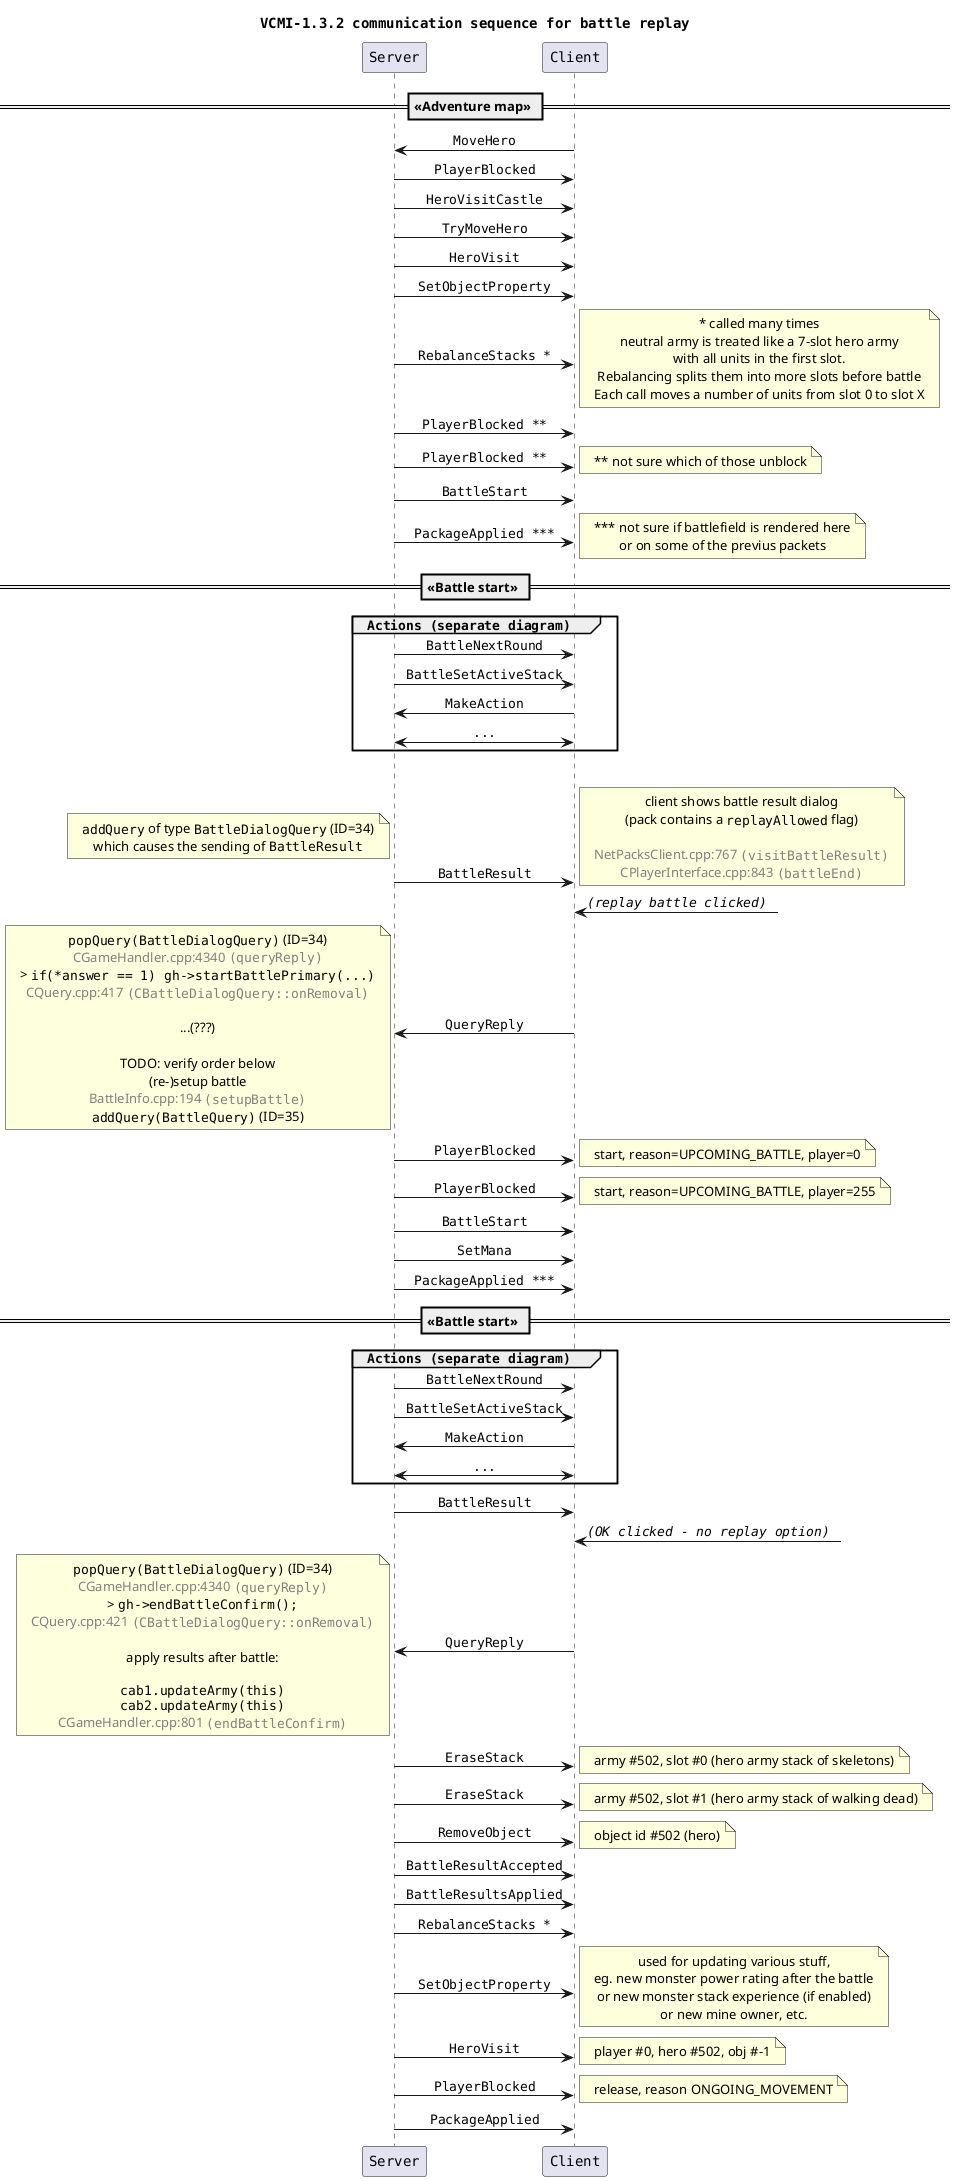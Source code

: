 
@startuml "vcmi-1.32-communication-sequence-battle-replay"

title "VCMI-1.3.2 communication sequence for battle replay"

skinparam DefaultTextAlignment center
skinparam DefaultFontName monospaced
skinparam SequenceDividerFontName SansSerif
skinparam NoteFontName SansSerif

!function $src($loc, $fun)
!return "<font color=gray>"+$loc+" "+"<font:monospaced>("+$fun+")</font>"
!endfunction


participant Server as server
participant Client as client

== << Adventure map >> ==

client -> server: MoveHero
server -> client: PlayerBlocked
server -> client: HeroVisitCastle
server -> client: TryMoveHero
server -> client: HeroVisit
server -> client: SetObjectProperty
server -> client: RebalanceStacks *

note right
~* called many times
neutral army is treated like a 7-slot hero army
with all units in the first slot.
Rebalancing splits them into more slots before battle
Each call moves a number of units from slot 0 to slot X
end note

server -> client: PlayerBlocked **
server -> client: PlayerBlocked **
note right: ~** not sure which of those unblock
server -> client: BattleStart
server -> client: PackageApplied ***
note right
~*** not sure if battlefield is rendered here
or on some of the previus packets
end note

== << Battle start >> ==

group Actions (separate diagram)
  server -> client: BattleNextRound
  server -> client: BattleSetActiveStack
  client -> server: MakeAction
  server <-> client: ...
end
|||
server -> client: BattleResult
note left
""addQuery"" of type ""BattleDialogQuery"" (ID=34)
which causes the sending of ""BattleResult""
end note
note right
client shows battle result dialog
(pack contains a ""replayAllowed"" flag)

$src("NetPacksClient.cpp:767", "visitBattleResult")
$src("CPlayerInterface.cpp:843", "battleEnd")
end note

client <-? : //(replay battle clicked)//
client -> server : QueryReply
note left
""popQuery(BattleDialogQuery)"" (ID=34)
$src("CGameHandler.cpp:4340", "queryReply")
> ""if(*answer == 1) gh->startBattlePrimary(...)""
$src("CQuery.cpp:417", "CBattleDialogQuery::onRemoval")

...(???)

TODO: verify order below
(re-)setup battle
$src("BattleInfo.cpp:194", "setupBattle")
""addQuery(BattleQuery)"" (ID=35)
end note

server -> client : PlayerBlocked
note right: start, reason=UPCOMING_BATTLE, player=0
server -> client : PlayerBlocked
note right: start, reason=UPCOMING_BATTLE, player=255
server -> client : BattleStart

server -> client : SetMana
server -> client : PackageApplied ***

== << Battle start >> ==

group Actions (separate diagram)
  server -> client: BattleNextRound
  server -> client: BattleSetActiveStack
  client -> server: MakeAction
  server <-> client: ...
end

server -> client: BattleResult
client <-? : //(OK clicked - no replay option)//
client -> server : QueryReply
note left
""popQuery(BattleDialogQuery)"" (ID=34)
$src("CGameHandler.cpp:4340", "queryReply")
> ""gh->endBattleConfirm();""
$src("CQuery.cpp:421", "CBattleDialogQuery::onRemoval")

apply results after battle:

""cab1.updateArmy(this)""
""cab2.updateArmy(this)""
$src("CGameHandler.cpp:801", "endBattleConfirm")
end note

server -> client : EraseStack
note right: army #502, slot #0 (hero army stack of skeletons)
server -> client : EraseStack
note right: army #502, slot #1 (hero army stack of walking dead)
server -> client : RemoveObject
note right: object id #502 (hero)
server -> client : BattleResultAccepted
server -> client : BattleResultsApplied
server -> client : RebalanceStacks *
server -> client : SetObjectProperty

note right
used for updating various stuff,
eg. new monster power rating after the battle
or new monster stack experience (if enabled)
or new mine owner, etc.
end note

server -> client : HeroVisit
note right: player #0, hero #502, obj #-1
server -> client : PlayerBlocked
note right: release, reason ONGOING_MOVEMENT
server -> client : PackageApplied

@enduml
